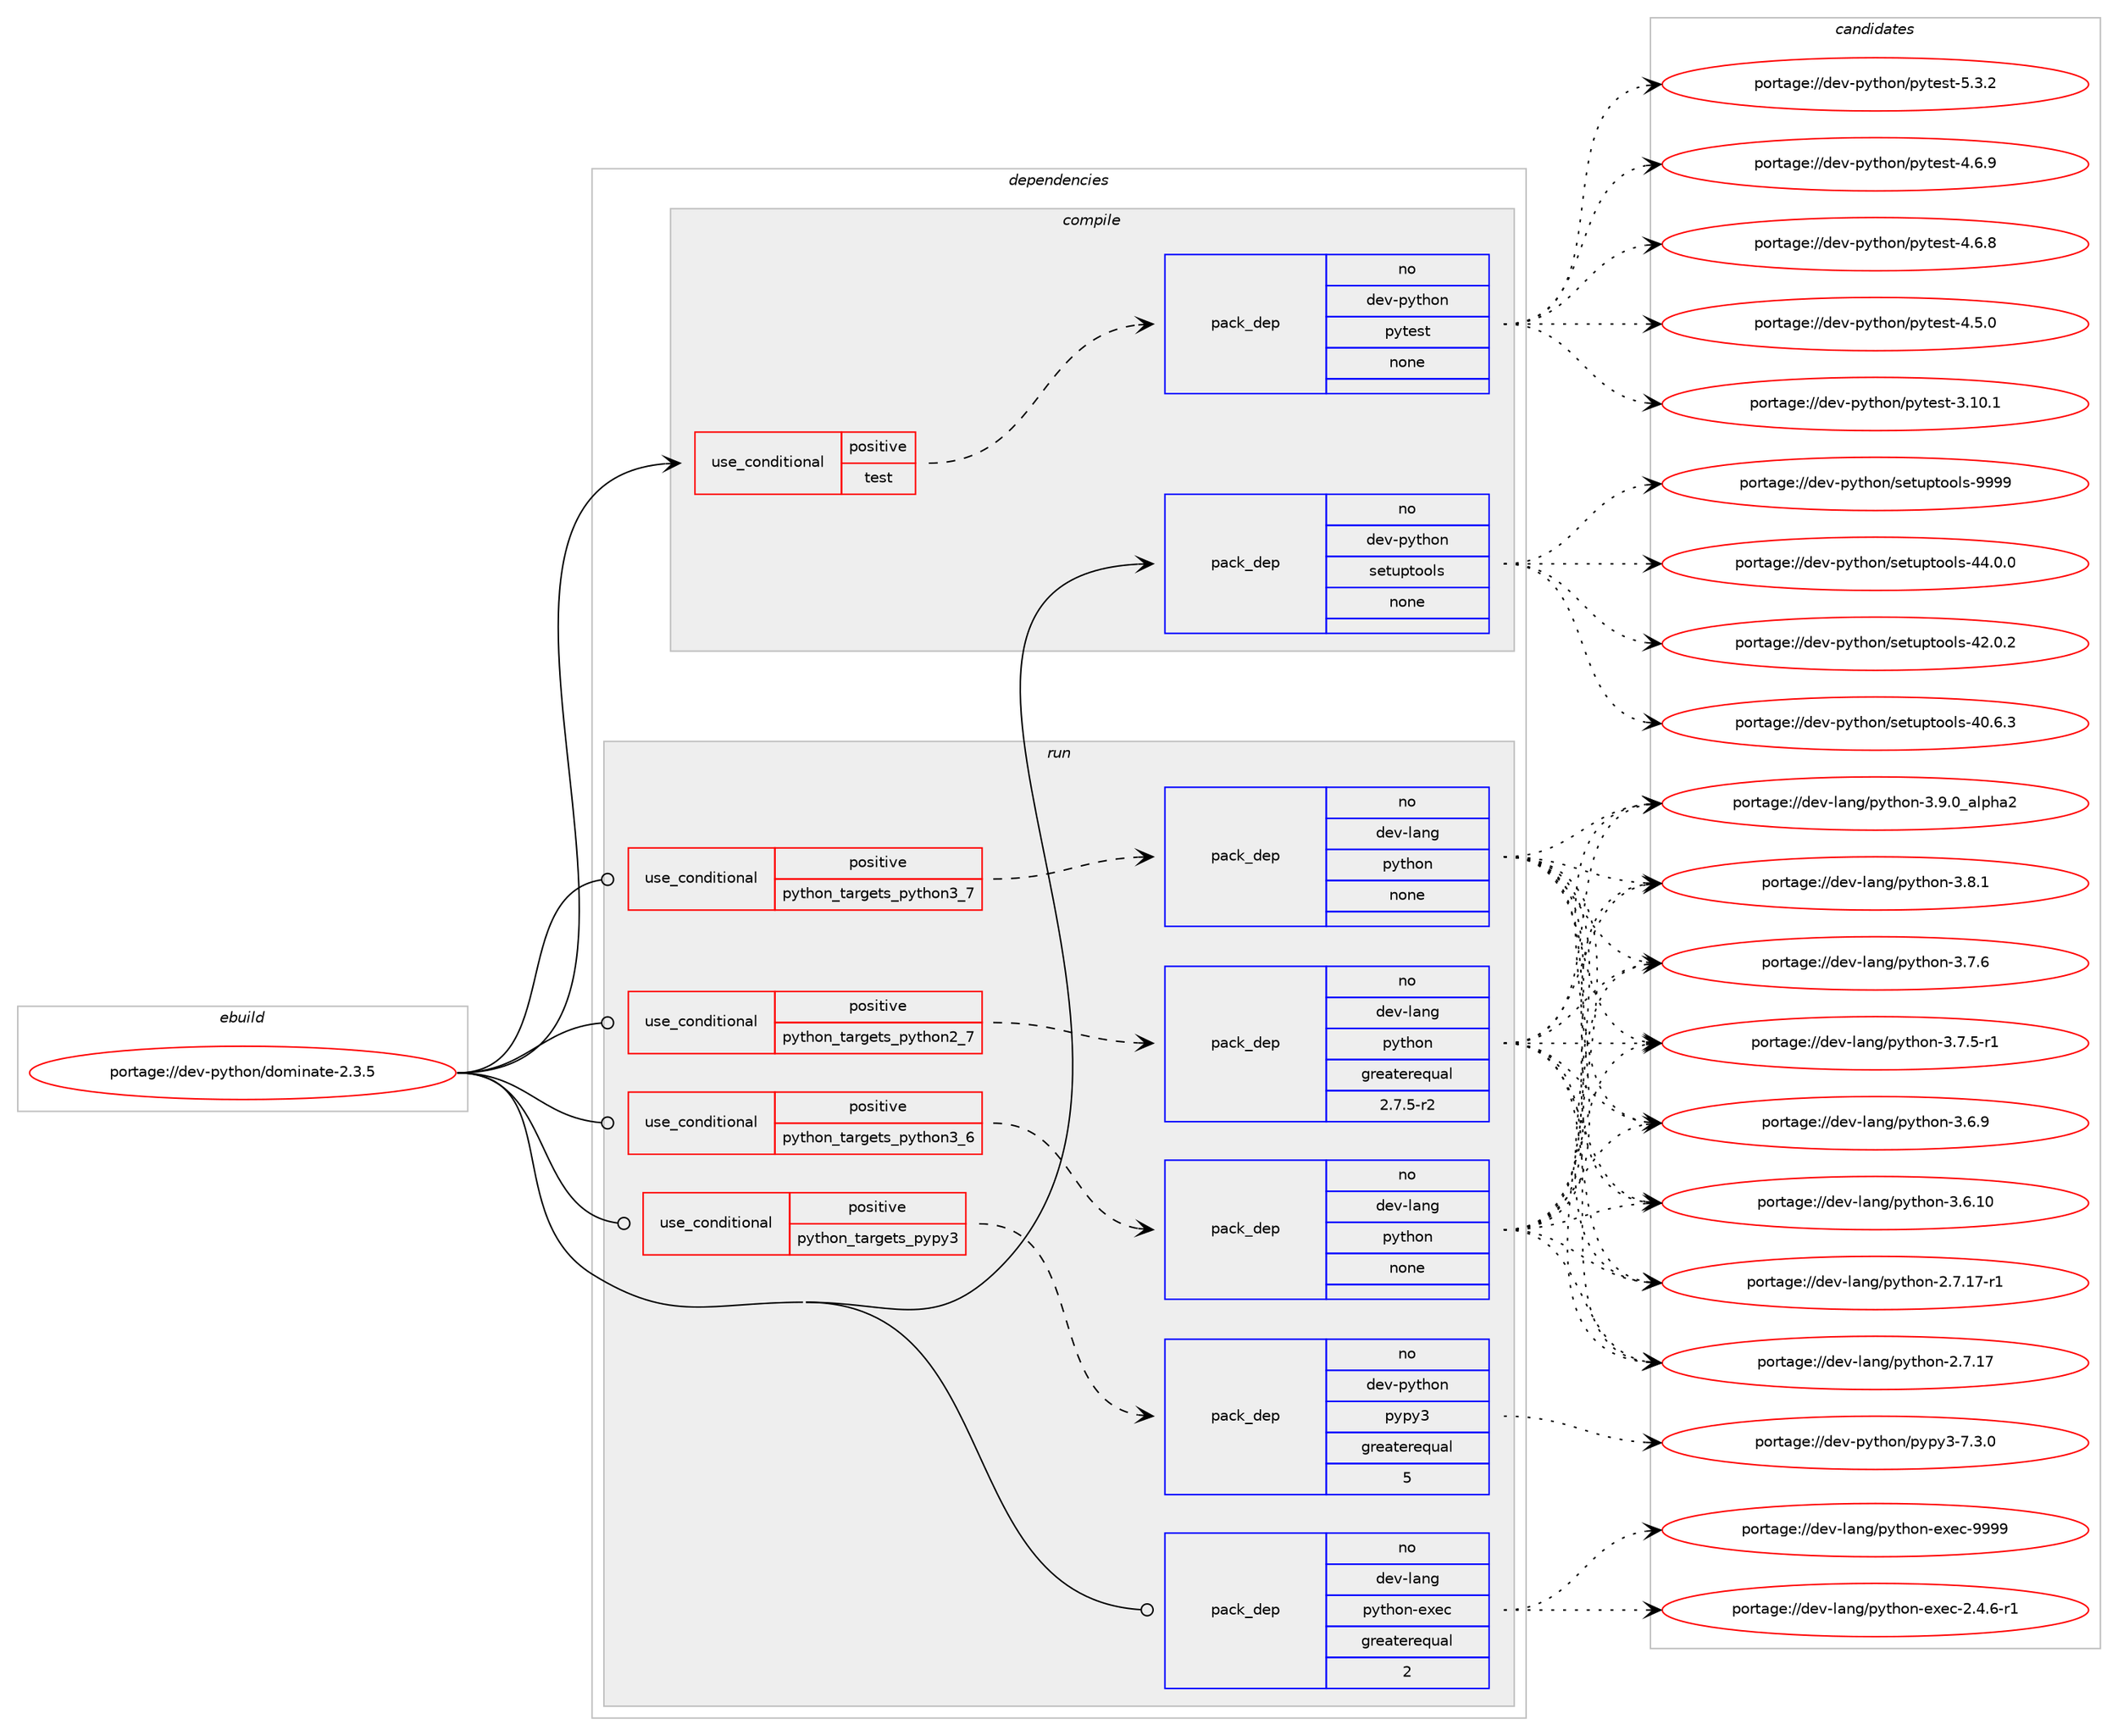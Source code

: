 digraph prolog {

# *************
# Graph options
# *************

newrank=true;
concentrate=true;
compound=true;
graph [rankdir=LR,fontname=Helvetica,fontsize=10,ranksep=1.5];#, ranksep=2.5, nodesep=0.2];
edge  [arrowhead=vee];
node  [fontname=Helvetica,fontsize=10];

# **********
# The ebuild
# **********

subgraph cluster_leftcol {
color=gray;
rank=same;
label=<<i>ebuild</i>>;
id [label="portage://dev-python/dominate-2.3.5", color=red, width=4, href="../dev-python/dominate-2.3.5.svg"];
}

# ****************
# The dependencies
# ****************

subgraph cluster_midcol {
color=gray;
label=<<i>dependencies</i>>;
subgraph cluster_compile {
fillcolor="#eeeeee";
style=filled;
label=<<i>compile</i>>;
subgraph cond116517 {
dependency463091 [label=<<TABLE BORDER="0" CELLBORDER="1" CELLSPACING="0" CELLPADDING="4"><TR><TD ROWSPAN="3" CELLPADDING="10">use_conditional</TD></TR><TR><TD>positive</TD></TR><TR><TD>test</TD></TR></TABLE>>, shape=none, color=red];
subgraph pack341581 {
dependency463092 [label=<<TABLE BORDER="0" CELLBORDER="1" CELLSPACING="0" CELLPADDING="4" WIDTH="220"><TR><TD ROWSPAN="6" CELLPADDING="30">pack_dep</TD></TR><TR><TD WIDTH="110">no</TD></TR><TR><TD>dev-python</TD></TR><TR><TD>pytest</TD></TR><TR><TD>none</TD></TR><TR><TD></TD></TR></TABLE>>, shape=none, color=blue];
}
dependency463091:e -> dependency463092:w [weight=20,style="dashed",arrowhead="vee"];
}
id:e -> dependency463091:w [weight=20,style="solid",arrowhead="vee"];
subgraph pack341582 {
dependency463093 [label=<<TABLE BORDER="0" CELLBORDER="1" CELLSPACING="0" CELLPADDING="4" WIDTH="220"><TR><TD ROWSPAN="6" CELLPADDING="30">pack_dep</TD></TR><TR><TD WIDTH="110">no</TD></TR><TR><TD>dev-python</TD></TR><TR><TD>setuptools</TD></TR><TR><TD>none</TD></TR><TR><TD></TD></TR></TABLE>>, shape=none, color=blue];
}
id:e -> dependency463093:w [weight=20,style="solid",arrowhead="vee"];
}
subgraph cluster_compileandrun {
fillcolor="#eeeeee";
style=filled;
label=<<i>compile and run</i>>;
}
subgraph cluster_run {
fillcolor="#eeeeee";
style=filled;
label=<<i>run</i>>;
subgraph cond116518 {
dependency463094 [label=<<TABLE BORDER="0" CELLBORDER="1" CELLSPACING="0" CELLPADDING="4"><TR><TD ROWSPAN="3" CELLPADDING="10">use_conditional</TD></TR><TR><TD>positive</TD></TR><TR><TD>python_targets_pypy3</TD></TR></TABLE>>, shape=none, color=red];
subgraph pack341583 {
dependency463095 [label=<<TABLE BORDER="0" CELLBORDER="1" CELLSPACING="0" CELLPADDING="4" WIDTH="220"><TR><TD ROWSPAN="6" CELLPADDING="30">pack_dep</TD></TR><TR><TD WIDTH="110">no</TD></TR><TR><TD>dev-python</TD></TR><TR><TD>pypy3</TD></TR><TR><TD>greaterequal</TD></TR><TR><TD>5</TD></TR></TABLE>>, shape=none, color=blue];
}
dependency463094:e -> dependency463095:w [weight=20,style="dashed",arrowhead="vee"];
}
id:e -> dependency463094:w [weight=20,style="solid",arrowhead="odot"];
subgraph cond116519 {
dependency463096 [label=<<TABLE BORDER="0" CELLBORDER="1" CELLSPACING="0" CELLPADDING="4"><TR><TD ROWSPAN="3" CELLPADDING="10">use_conditional</TD></TR><TR><TD>positive</TD></TR><TR><TD>python_targets_python2_7</TD></TR></TABLE>>, shape=none, color=red];
subgraph pack341584 {
dependency463097 [label=<<TABLE BORDER="0" CELLBORDER="1" CELLSPACING="0" CELLPADDING="4" WIDTH="220"><TR><TD ROWSPAN="6" CELLPADDING="30">pack_dep</TD></TR><TR><TD WIDTH="110">no</TD></TR><TR><TD>dev-lang</TD></TR><TR><TD>python</TD></TR><TR><TD>greaterequal</TD></TR><TR><TD>2.7.5-r2</TD></TR></TABLE>>, shape=none, color=blue];
}
dependency463096:e -> dependency463097:w [weight=20,style="dashed",arrowhead="vee"];
}
id:e -> dependency463096:w [weight=20,style="solid",arrowhead="odot"];
subgraph cond116520 {
dependency463098 [label=<<TABLE BORDER="0" CELLBORDER="1" CELLSPACING="0" CELLPADDING="4"><TR><TD ROWSPAN="3" CELLPADDING="10">use_conditional</TD></TR><TR><TD>positive</TD></TR><TR><TD>python_targets_python3_6</TD></TR></TABLE>>, shape=none, color=red];
subgraph pack341585 {
dependency463099 [label=<<TABLE BORDER="0" CELLBORDER="1" CELLSPACING="0" CELLPADDING="4" WIDTH="220"><TR><TD ROWSPAN="6" CELLPADDING="30">pack_dep</TD></TR><TR><TD WIDTH="110">no</TD></TR><TR><TD>dev-lang</TD></TR><TR><TD>python</TD></TR><TR><TD>none</TD></TR><TR><TD></TD></TR></TABLE>>, shape=none, color=blue];
}
dependency463098:e -> dependency463099:w [weight=20,style="dashed",arrowhead="vee"];
}
id:e -> dependency463098:w [weight=20,style="solid",arrowhead="odot"];
subgraph cond116521 {
dependency463100 [label=<<TABLE BORDER="0" CELLBORDER="1" CELLSPACING="0" CELLPADDING="4"><TR><TD ROWSPAN="3" CELLPADDING="10">use_conditional</TD></TR><TR><TD>positive</TD></TR><TR><TD>python_targets_python3_7</TD></TR></TABLE>>, shape=none, color=red];
subgraph pack341586 {
dependency463101 [label=<<TABLE BORDER="0" CELLBORDER="1" CELLSPACING="0" CELLPADDING="4" WIDTH="220"><TR><TD ROWSPAN="6" CELLPADDING="30">pack_dep</TD></TR><TR><TD WIDTH="110">no</TD></TR><TR><TD>dev-lang</TD></TR><TR><TD>python</TD></TR><TR><TD>none</TD></TR><TR><TD></TD></TR></TABLE>>, shape=none, color=blue];
}
dependency463100:e -> dependency463101:w [weight=20,style="dashed",arrowhead="vee"];
}
id:e -> dependency463100:w [weight=20,style="solid",arrowhead="odot"];
subgraph pack341587 {
dependency463102 [label=<<TABLE BORDER="0" CELLBORDER="1" CELLSPACING="0" CELLPADDING="4" WIDTH="220"><TR><TD ROWSPAN="6" CELLPADDING="30">pack_dep</TD></TR><TR><TD WIDTH="110">no</TD></TR><TR><TD>dev-lang</TD></TR><TR><TD>python-exec</TD></TR><TR><TD>greaterequal</TD></TR><TR><TD>2</TD></TR></TABLE>>, shape=none, color=blue];
}
id:e -> dependency463102:w [weight=20,style="solid",arrowhead="odot"];
}
}

# **************
# The candidates
# **************

subgraph cluster_choices {
rank=same;
color=gray;
label=<<i>candidates</i>>;

subgraph choice341581 {
color=black;
nodesep=1;
choice1001011184511212111610411111047112121116101115116455346514650 [label="portage://dev-python/pytest-5.3.2", color=red, width=4,href="../dev-python/pytest-5.3.2.svg"];
choice1001011184511212111610411111047112121116101115116455246544657 [label="portage://dev-python/pytest-4.6.9", color=red, width=4,href="../dev-python/pytest-4.6.9.svg"];
choice1001011184511212111610411111047112121116101115116455246544656 [label="portage://dev-python/pytest-4.6.8", color=red, width=4,href="../dev-python/pytest-4.6.8.svg"];
choice1001011184511212111610411111047112121116101115116455246534648 [label="portage://dev-python/pytest-4.5.0", color=red, width=4,href="../dev-python/pytest-4.5.0.svg"];
choice100101118451121211161041111104711212111610111511645514649484649 [label="portage://dev-python/pytest-3.10.1", color=red, width=4,href="../dev-python/pytest-3.10.1.svg"];
dependency463092:e -> choice1001011184511212111610411111047112121116101115116455346514650:w [style=dotted,weight="100"];
dependency463092:e -> choice1001011184511212111610411111047112121116101115116455246544657:w [style=dotted,weight="100"];
dependency463092:e -> choice1001011184511212111610411111047112121116101115116455246544656:w [style=dotted,weight="100"];
dependency463092:e -> choice1001011184511212111610411111047112121116101115116455246534648:w [style=dotted,weight="100"];
dependency463092:e -> choice100101118451121211161041111104711212111610111511645514649484649:w [style=dotted,weight="100"];
}
subgraph choice341582 {
color=black;
nodesep=1;
choice10010111845112121116104111110471151011161171121161111111081154557575757 [label="portage://dev-python/setuptools-9999", color=red, width=4,href="../dev-python/setuptools-9999.svg"];
choice100101118451121211161041111104711510111611711211611111110811545525246484648 [label="portage://dev-python/setuptools-44.0.0", color=red, width=4,href="../dev-python/setuptools-44.0.0.svg"];
choice100101118451121211161041111104711510111611711211611111110811545525046484650 [label="portage://dev-python/setuptools-42.0.2", color=red, width=4,href="../dev-python/setuptools-42.0.2.svg"];
choice100101118451121211161041111104711510111611711211611111110811545524846544651 [label="portage://dev-python/setuptools-40.6.3", color=red, width=4,href="../dev-python/setuptools-40.6.3.svg"];
dependency463093:e -> choice10010111845112121116104111110471151011161171121161111111081154557575757:w [style=dotted,weight="100"];
dependency463093:e -> choice100101118451121211161041111104711510111611711211611111110811545525246484648:w [style=dotted,weight="100"];
dependency463093:e -> choice100101118451121211161041111104711510111611711211611111110811545525046484650:w [style=dotted,weight="100"];
dependency463093:e -> choice100101118451121211161041111104711510111611711211611111110811545524846544651:w [style=dotted,weight="100"];
}
subgraph choice341583 {
color=black;
nodesep=1;
choice100101118451121211161041111104711212111212151455546514648 [label="portage://dev-python/pypy3-7.3.0", color=red, width=4,href="../dev-python/pypy3-7.3.0.svg"];
dependency463095:e -> choice100101118451121211161041111104711212111212151455546514648:w [style=dotted,weight="100"];
}
subgraph choice341584 {
color=black;
nodesep=1;
choice10010111845108971101034711212111610411111045514657464895971081121049750 [label="portage://dev-lang/python-3.9.0_alpha2", color=red, width=4,href="../dev-lang/python-3.9.0_alpha2.svg"];
choice100101118451089711010347112121116104111110455146564649 [label="portage://dev-lang/python-3.8.1", color=red, width=4,href="../dev-lang/python-3.8.1.svg"];
choice100101118451089711010347112121116104111110455146554654 [label="portage://dev-lang/python-3.7.6", color=red, width=4,href="../dev-lang/python-3.7.6.svg"];
choice1001011184510897110103471121211161041111104551465546534511449 [label="portage://dev-lang/python-3.7.5-r1", color=red, width=4,href="../dev-lang/python-3.7.5-r1.svg"];
choice100101118451089711010347112121116104111110455146544657 [label="portage://dev-lang/python-3.6.9", color=red, width=4,href="../dev-lang/python-3.6.9.svg"];
choice10010111845108971101034711212111610411111045514654464948 [label="portage://dev-lang/python-3.6.10", color=red, width=4,href="../dev-lang/python-3.6.10.svg"];
choice100101118451089711010347112121116104111110455046554649554511449 [label="portage://dev-lang/python-2.7.17-r1", color=red, width=4,href="../dev-lang/python-2.7.17-r1.svg"];
choice10010111845108971101034711212111610411111045504655464955 [label="portage://dev-lang/python-2.7.17", color=red, width=4,href="../dev-lang/python-2.7.17.svg"];
dependency463097:e -> choice10010111845108971101034711212111610411111045514657464895971081121049750:w [style=dotted,weight="100"];
dependency463097:e -> choice100101118451089711010347112121116104111110455146564649:w [style=dotted,weight="100"];
dependency463097:e -> choice100101118451089711010347112121116104111110455146554654:w [style=dotted,weight="100"];
dependency463097:e -> choice1001011184510897110103471121211161041111104551465546534511449:w [style=dotted,weight="100"];
dependency463097:e -> choice100101118451089711010347112121116104111110455146544657:w [style=dotted,weight="100"];
dependency463097:e -> choice10010111845108971101034711212111610411111045514654464948:w [style=dotted,weight="100"];
dependency463097:e -> choice100101118451089711010347112121116104111110455046554649554511449:w [style=dotted,weight="100"];
dependency463097:e -> choice10010111845108971101034711212111610411111045504655464955:w [style=dotted,weight="100"];
}
subgraph choice341585 {
color=black;
nodesep=1;
choice10010111845108971101034711212111610411111045514657464895971081121049750 [label="portage://dev-lang/python-3.9.0_alpha2", color=red, width=4,href="../dev-lang/python-3.9.0_alpha2.svg"];
choice100101118451089711010347112121116104111110455146564649 [label="portage://dev-lang/python-3.8.1", color=red, width=4,href="../dev-lang/python-3.8.1.svg"];
choice100101118451089711010347112121116104111110455146554654 [label="portage://dev-lang/python-3.7.6", color=red, width=4,href="../dev-lang/python-3.7.6.svg"];
choice1001011184510897110103471121211161041111104551465546534511449 [label="portage://dev-lang/python-3.7.5-r1", color=red, width=4,href="../dev-lang/python-3.7.5-r1.svg"];
choice100101118451089711010347112121116104111110455146544657 [label="portage://dev-lang/python-3.6.9", color=red, width=4,href="../dev-lang/python-3.6.9.svg"];
choice10010111845108971101034711212111610411111045514654464948 [label="portage://dev-lang/python-3.6.10", color=red, width=4,href="../dev-lang/python-3.6.10.svg"];
choice100101118451089711010347112121116104111110455046554649554511449 [label="portage://dev-lang/python-2.7.17-r1", color=red, width=4,href="../dev-lang/python-2.7.17-r1.svg"];
choice10010111845108971101034711212111610411111045504655464955 [label="portage://dev-lang/python-2.7.17", color=red, width=4,href="../dev-lang/python-2.7.17.svg"];
dependency463099:e -> choice10010111845108971101034711212111610411111045514657464895971081121049750:w [style=dotted,weight="100"];
dependency463099:e -> choice100101118451089711010347112121116104111110455146564649:w [style=dotted,weight="100"];
dependency463099:e -> choice100101118451089711010347112121116104111110455146554654:w [style=dotted,weight="100"];
dependency463099:e -> choice1001011184510897110103471121211161041111104551465546534511449:w [style=dotted,weight="100"];
dependency463099:e -> choice100101118451089711010347112121116104111110455146544657:w [style=dotted,weight="100"];
dependency463099:e -> choice10010111845108971101034711212111610411111045514654464948:w [style=dotted,weight="100"];
dependency463099:e -> choice100101118451089711010347112121116104111110455046554649554511449:w [style=dotted,weight="100"];
dependency463099:e -> choice10010111845108971101034711212111610411111045504655464955:w [style=dotted,weight="100"];
}
subgraph choice341586 {
color=black;
nodesep=1;
choice10010111845108971101034711212111610411111045514657464895971081121049750 [label="portage://dev-lang/python-3.9.0_alpha2", color=red, width=4,href="../dev-lang/python-3.9.0_alpha2.svg"];
choice100101118451089711010347112121116104111110455146564649 [label="portage://dev-lang/python-3.8.1", color=red, width=4,href="../dev-lang/python-3.8.1.svg"];
choice100101118451089711010347112121116104111110455146554654 [label="portage://dev-lang/python-3.7.6", color=red, width=4,href="../dev-lang/python-3.7.6.svg"];
choice1001011184510897110103471121211161041111104551465546534511449 [label="portage://dev-lang/python-3.7.5-r1", color=red, width=4,href="../dev-lang/python-3.7.5-r1.svg"];
choice100101118451089711010347112121116104111110455146544657 [label="portage://dev-lang/python-3.6.9", color=red, width=4,href="../dev-lang/python-3.6.9.svg"];
choice10010111845108971101034711212111610411111045514654464948 [label="portage://dev-lang/python-3.6.10", color=red, width=4,href="../dev-lang/python-3.6.10.svg"];
choice100101118451089711010347112121116104111110455046554649554511449 [label="portage://dev-lang/python-2.7.17-r1", color=red, width=4,href="../dev-lang/python-2.7.17-r1.svg"];
choice10010111845108971101034711212111610411111045504655464955 [label="portage://dev-lang/python-2.7.17", color=red, width=4,href="../dev-lang/python-2.7.17.svg"];
dependency463101:e -> choice10010111845108971101034711212111610411111045514657464895971081121049750:w [style=dotted,weight="100"];
dependency463101:e -> choice100101118451089711010347112121116104111110455146564649:w [style=dotted,weight="100"];
dependency463101:e -> choice100101118451089711010347112121116104111110455146554654:w [style=dotted,weight="100"];
dependency463101:e -> choice1001011184510897110103471121211161041111104551465546534511449:w [style=dotted,weight="100"];
dependency463101:e -> choice100101118451089711010347112121116104111110455146544657:w [style=dotted,weight="100"];
dependency463101:e -> choice10010111845108971101034711212111610411111045514654464948:w [style=dotted,weight="100"];
dependency463101:e -> choice100101118451089711010347112121116104111110455046554649554511449:w [style=dotted,weight="100"];
dependency463101:e -> choice10010111845108971101034711212111610411111045504655464955:w [style=dotted,weight="100"];
}
subgraph choice341587 {
color=black;
nodesep=1;
choice10010111845108971101034711212111610411111045101120101994557575757 [label="portage://dev-lang/python-exec-9999", color=red, width=4,href="../dev-lang/python-exec-9999.svg"];
choice10010111845108971101034711212111610411111045101120101994550465246544511449 [label="portage://dev-lang/python-exec-2.4.6-r1", color=red, width=4,href="../dev-lang/python-exec-2.4.6-r1.svg"];
dependency463102:e -> choice10010111845108971101034711212111610411111045101120101994557575757:w [style=dotted,weight="100"];
dependency463102:e -> choice10010111845108971101034711212111610411111045101120101994550465246544511449:w [style=dotted,weight="100"];
}
}

}
